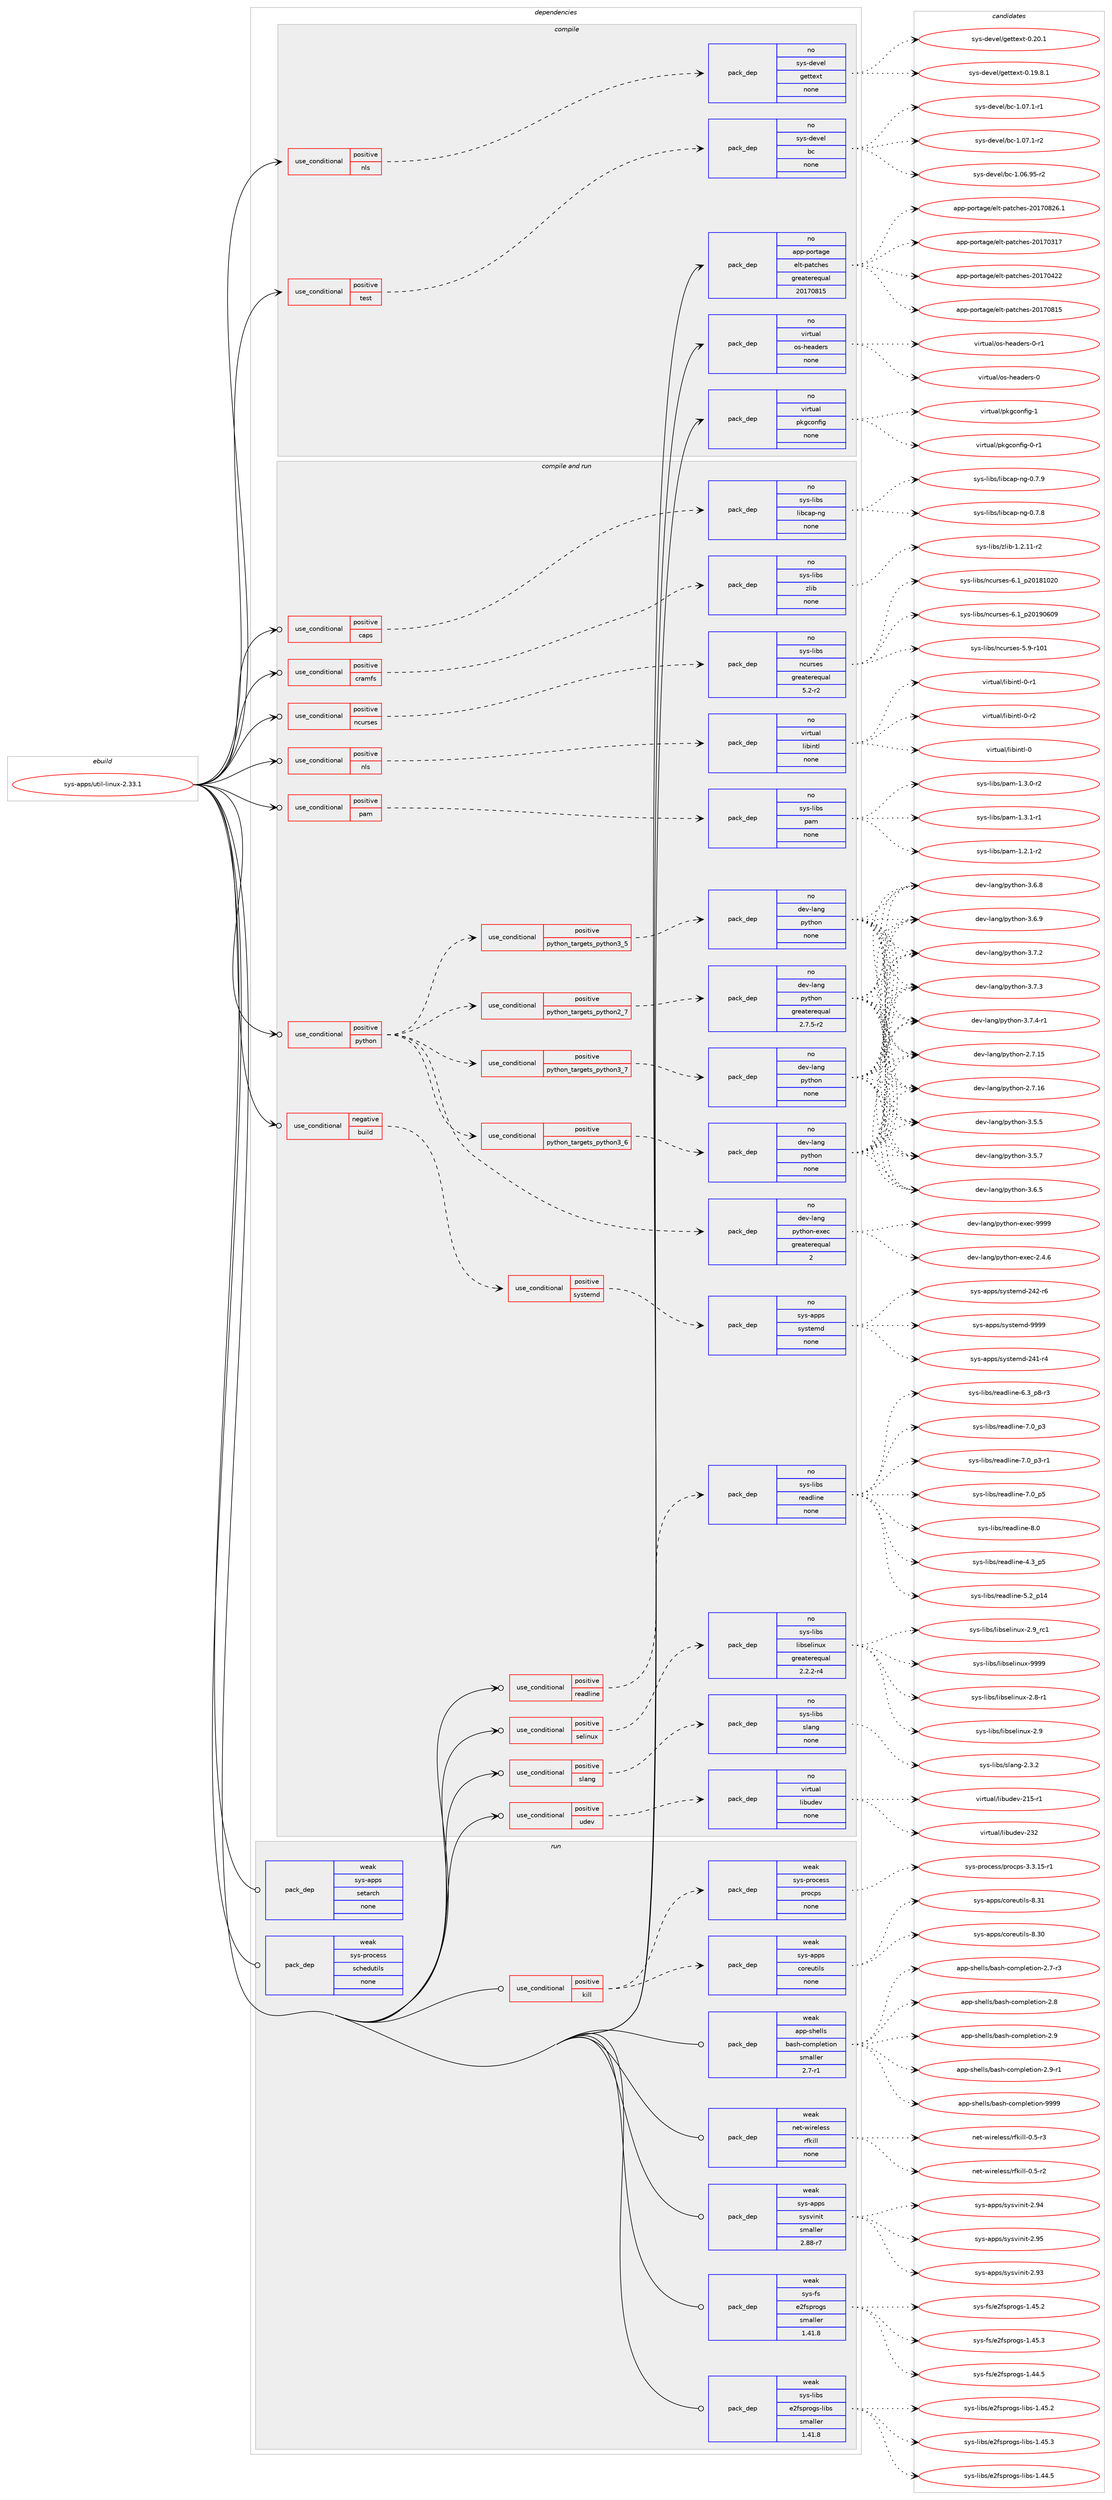 digraph prolog {

# *************
# Graph options
# *************

newrank=true;
concentrate=true;
compound=true;
graph [rankdir=LR,fontname=Helvetica,fontsize=10,ranksep=1.5];#, ranksep=2.5, nodesep=0.2];
edge  [arrowhead=vee];
node  [fontname=Helvetica,fontsize=10];

# **********
# The ebuild
# **********

subgraph cluster_leftcol {
color=gray;
rank=same;
label=<<i>ebuild</i>>;
id [label="sys-apps/util-linux-2.33.1", color=red, width=4, href="../sys-apps/util-linux-2.33.1.svg"];
}

# ****************
# The dependencies
# ****************

subgraph cluster_midcol {
color=gray;
label=<<i>dependencies</i>>;
subgraph cluster_compile {
fillcolor="#eeeeee";
style=filled;
label=<<i>compile</i>>;
subgraph cond265 {
dependency1084 [label=<<TABLE BORDER="0" CELLBORDER="1" CELLSPACING="0" CELLPADDING="4"><TR><TD ROWSPAN="3" CELLPADDING="10">use_conditional</TD></TR><TR><TD>positive</TD></TR><TR><TD>nls</TD></TR></TABLE>>, shape=none, color=red];
subgraph pack806 {
dependency1085 [label=<<TABLE BORDER="0" CELLBORDER="1" CELLSPACING="0" CELLPADDING="4" WIDTH="220"><TR><TD ROWSPAN="6" CELLPADDING="30">pack_dep</TD></TR><TR><TD WIDTH="110">no</TD></TR><TR><TD>sys-devel</TD></TR><TR><TD>gettext</TD></TR><TR><TD>none</TD></TR><TR><TD></TD></TR></TABLE>>, shape=none, color=blue];
}
dependency1084:e -> dependency1085:w [weight=20,style="dashed",arrowhead="vee"];
}
id:e -> dependency1084:w [weight=20,style="solid",arrowhead="vee"];
subgraph cond266 {
dependency1086 [label=<<TABLE BORDER="0" CELLBORDER="1" CELLSPACING="0" CELLPADDING="4"><TR><TD ROWSPAN="3" CELLPADDING="10">use_conditional</TD></TR><TR><TD>positive</TD></TR><TR><TD>test</TD></TR></TABLE>>, shape=none, color=red];
subgraph pack807 {
dependency1087 [label=<<TABLE BORDER="0" CELLBORDER="1" CELLSPACING="0" CELLPADDING="4" WIDTH="220"><TR><TD ROWSPAN="6" CELLPADDING="30">pack_dep</TD></TR><TR><TD WIDTH="110">no</TD></TR><TR><TD>sys-devel</TD></TR><TR><TD>bc</TD></TR><TR><TD>none</TD></TR><TR><TD></TD></TR></TABLE>>, shape=none, color=blue];
}
dependency1086:e -> dependency1087:w [weight=20,style="dashed",arrowhead="vee"];
}
id:e -> dependency1086:w [weight=20,style="solid",arrowhead="vee"];
subgraph pack808 {
dependency1088 [label=<<TABLE BORDER="0" CELLBORDER="1" CELLSPACING="0" CELLPADDING="4" WIDTH="220"><TR><TD ROWSPAN="6" CELLPADDING="30">pack_dep</TD></TR><TR><TD WIDTH="110">no</TD></TR><TR><TD>app-portage</TD></TR><TR><TD>elt-patches</TD></TR><TR><TD>greaterequal</TD></TR><TR><TD>20170815</TD></TR></TABLE>>, shape=none, color=blue];
}
id:e -> dependency1088:w [weight=20,style="solid",arrowhead="vee"];
subgraph pack809 {
dependency1089 [label=<<TABLE BORDER="0" CELLBORDER="1" CELLSPACING="0" CELLPADDING="4" WIDTH="220"><TR><TD ROWSPAN="6" CELLPADDING="30">pack_dep</TD></TR><TR><TD WIDTH="110">no</TD></TR><TR><TD>virtual</TD></TR><TR><TD>os-headers</TD></TR><TR><TD>none</TD></TR><TR><TD></TD></TR></TABLE>>, shape=none, color=blue];
}
id:e -> dependency1089:w [weight=20,style="solid",arrowhead="vee"];
subgraph pack810 {
dependency1090 [label=<<TABLE BORDER="0" CELLBORDER="1" CELLSPACING="0" CELLPADDING="4" WIDTH="220"><TR><TD ROWSPAN="6" CELLPADDING="30">pack_dep</TD></TR><TR><TD WIDTH="110">no</TD></TR><TR><TD>virtual</TD></TR><TR><TD>pkgconfig</TD></TR><TR><TD>none</TD></TR><TR><TD></TD></TR></TABLE>>, shape=none, color=blue];
}
id:e -> dependency1090:w [weight=20,style="solid",arrowhead="vee"];
}
subgraph cluster_compileandrun {
fillcolor="#eeeeee";
style=filled;
label=<<i>compile and run</i>>;
subgraph cond267 {
dependency1091 [label=<<TABLE BORDER="0" CELLBORDER="1" CELLSPACING="0" CELLPADDING="4"><TR><TD ROWSPAN="3" CELLPADDING="10">use_conditional</TD></TR><TR><TD>negative</TD></TR><TR><TD>build</TD></TR></TABLE>>, shape=none, color=red];
subgraph cond268 {
dependency1092 [label=<<TABLE BORDER="0" CELLBORDER="1" CELLSPACING="0" CELLPADDING="4"><TR><TD ROWSPAN="3" CELLPADDING="10">use_conditional</TD></TR><TR><TD>positive</TD></TR><TR><TD>systemd</TD></TR></TABLE>>, shape=none, color=red];
subgraph pack811 {
dependency1093 [label=<<TABLE BORDER="0" CELLBORDER="1" CELLSPACING="0" CELLPADDING="4" WIDTH="220"><TR><TD ROWSPAN="6" CELLPADDING="30">pack_dep</TD></TR><TR><TD WIDTH="110">no</TD></TR><TR><TD>sys-apps</TD></TR><TR><TD>systemd</TD></TR><TR><TD>none</TD></TR><TR><TD></TD></TR></TABLE>>, shape=none, color=blue];
}
dependency1092:e -> dependency1093:w [weight=20,style="dashed",arrowhead="vee"];
}
dependency1091:e -> dependency1092:w [weight=20,style="dashed",arrowhead="vee"];
}
id:e -> dependency1091:w [weight=20,style="solid",arrowhead="odotvee"];
subgraph cond269 {
dependency1094 [label=<<TABLE BORDER="0" CELLBORDER="1" CELLSPACING="0" CELLPADDING="4"><TR><TD ROWSPAN="3" CELLPADDING="10">use_conditional</TD></TR><TR><TD>positive</TD></TR><TR><TD>caps</TD></TR></TABLE>>, shape=none, color=red];
subgraph pack812 {
dependency1095 [label=<<TABLE BORDER="0" CELLBORDER="1" CELLSPACING="0" CELLPADDING="4" WIDTH="220"><TR><TD ROWSPAN="6" CELLPADDING="30">pack_dep</TD></TR><TR><TD WIDTH="110">no</TD></TR><TR><TD>sys-libs</TD></TR><TR><TD>libcap-ng</TD></TR><TR><TD>none</TD></TR><TR><TD></TD></TR></TABLE>>, shape=none, color=blue];
}
dependency1094:e -> dependency1095:w [weight=20,style="dashed",arrowhead="vee"];
}
id:e -> dependency1094:w [weight=20,style="solid",arrowhead="odotvee"];
subgraph cond270 {
dependency1096 [label=<<TABLE BORDER="0" CELLBORDER="1" CELLSPACING="0" CELLPADDING="4"><TR><TD ROWSPAN="3" CELLPADDING="10">use_conditional</TD></TR><TR><TD>positive</TD></TR><TR><TD>cramfs</TD></TR></TABLE>>, shape=none, color=red];
subgraph pack813 {
dependency1097 [label=<<TABLE BORDER="0" CELLBORDER="1" CELLSPACING="0" CELLPADDING="4" WIDTH="220"><TR><TD ROWSPAN="6" CELLPADDING="30">pack_dep</TD></TR><TR><TD WIDTH="110">no</TD></TR><TR><TD>sys-libs</TD></TR><TR><TD>zlib</TD></TR><TR><TD>none</TD></TR><TR><TD></TD></TR></TABLE>>, shape=none, color=blue];
}
dependency1096:e -> dependency1097:w [weight=20,style="dashed",arrowhead="vee"];
}
id:e -> dependency1096:w [weight=20,style="solid",arrowhead="odotvee"];
subgraph cond271 {
dependency1098 [label=<<TABLE BORDER="0" CELLBORDER="1" CELLSPACING="0" CELLPADDING="4"><TR><TD ROWSPAN="3" CELLPADDING="10">use_conditional</TD></TR><TR><TD>positive</TD></TR><TR><TD>ncurses</TD></TR></TABLE>>, shape=none, color=red];
subgraph pack814 {
dependency1099 [label=<<TABLE BORDER="0" CELLBORDER="1" CELLSPACING="0" CELLPADDING="4" WIDTH="220"><TR><TD ROWSPAN="6" CELLPADDING="30">pack_dep</TD></TR><TR><TD WIDTH="110">no</TD></TR><TR><TD>sys-libs</TD></TR><TR><TD>ncurses</TD></TR><TR><TD>greaterequal</TD></TR><TR><TD>5.2-r2</TD></TR></TABLE>>, shape=none, color=blue];
}
dependency1098:e -> dependency1099:w [weight=20,style="dashed",arrowhead="vee"];
}
id:e -> dependency1098:w [weight=20,style="solid",arrowhead="odotvee"];
subgraph cond272 {
dependency1100 [label=<<TABLE BORDER="0" CELLBORDER="1" CELLSPACING="0" CELLPADDING="4"><TR><TD ROWSPAN="3" CELLPADDING="10">use_conditional</TD></TR><TR><TD>positive</TD></TR><TR><TD>nls</TD></TR></TABLE>>, shape=none, color=red];
subgraph pack815 {
dependency1101 [label=<<TABLE BORDER="0" CELLBORDER="1" CELLSPACING="0" CELLPADDING="4" WIDTH="220"><TR><TD ROWSPAN="6" CELLPADDING="30">pack_dep</TD></TR><TR><TD WIDTH="110">no</TD></TR><TR><TD>virtual</TD></TR><TR><TD>libintl</TD></TR><TR><TD>none</TD></TR><TR><TD></TD></TR></TABLE>>, shape=none, color=blue];
}
dependency1100:e -> dependency1101:w [weight=20,style="dashed",arrowhead="vee"];
}
id:e -> dependency1100:w [weight=20,style="solid",arrowhead="odotvee"];
subgraph cond273 {
dependency1102 [label=<<TABLE BORDER="0" CELLBORDER="1" CELLSPACING="0" CELLPADDING="4"><TR><TD ROWSPAN="3" CELLPADDING="10">use_conditional</TD></TR><TR><TD>positive</TD></TR><TR><TD>pam</TD></TR></TABLE>>, shape=none, color=red];
subgraph pack816 {
dependency1103 [label=<<TABLE BORDER="0" CELLBORDER="1" CELLSPACING="0" CELLPADDING="4" WIDTH="220"><TR><TD ROWSPAN="6" CELLPADDING="30">pack_dep</TD></TR><TR><TD WIDTH="110">no</TD></TR><TR><TD>sys-libs</TD></TR><TR><TD>pam</TD></TR><TR><TD>none</TD></TR><TR><TD></TD></TR></TABLE>>, shape=none, color=blue];
}
dependency1102:e -> dependency1103:w [weight=20,style="dashed",arrowhead="vee"];
}
id:e -> dependency1102:w [weight=20,style="solid",arrowhead="odotvee"];
subgraph cond274 {
dependency1104 [label=<<TABLE BORDER="0" CELLBORDER="1" CELLSPACING="0" CELLPADDING="4"><TR><TD ROWSPAN="3" CELLPADDING="10">use_conditional</TD></TR><TR><TD>positive</TD></TR><TR><TD>python</TD></TR></TABLE>>, shape=none, color=red];
subgraph cond275 {
dependency1105 [label=<<TABLE BORDER="0" CELLBORDER="1" CELLSPACING="0" CELLPADDING="4"><TR><TD ROWSPAN="3" CELLPADDING="10">use_conditional</TD></TR><TR><TD>positive</TD></TR><TR><TD>python_targets_python2_7</TD></TR></TABLE>>, shape=none, color=red];
subgraph pack817 {
dependency1106 [label=<<TABLE BORDER="0" CELLBORDER="1" CELLSPACING="0" CELLPADDING="4" WIDTH="220"><TR><TD ROWSPAN="6" CELLPADDING="30">pack_dep</TD></TR><TR><TD WIDTH="110">no</TD></TR><TR><TD>dev-lang</TD></TR><TR><TD>python</TD></TR><TR><TD>greaterequal</TD></TR><TR><TD>2.7.5-r2</TD></TR></TABLE>>, shape=none, color=blue];
}
dependency1105:e -> dependency1106:w [weight=20,style="dashed",arrowhead="vee"];
}
dependency1104:e -> dependency1105:w [weight=20,style="dashed",arrowhead="vee"];
subgraph cond276 {
dependency1107 [label=<<TABLE BORDER="0" CELLBORDER="1" CELLSPACING="0" CELLPADDING="4"><TR><TD ROWSPAN="3" CELLPADDING="10">use_conditional</TD></TR><TR><TD>positive</TD></TR><TR><TD>python_targets_python3_5</TD></TR></TABLE>>, shape=none, color=red];
subgraph pack818 {
dependency1108 [label=<<TABLE BORDER="0" CELLBORDER="1" CELLSPACING="0" CELLPADDING="4" WIDTH="220"><TR><TD ROWSPAN="6" CELLPADDING="30">pack_dep</TD></TR><TR><TD WIDTH="110">no</TD></TR><TR><TD>dev-lang</TD></TR><TR><TD>python</TD></TR><TR><TD>none</TD></TR><TR><TD></TD></TR></TABLE>>, shape=none, color=blue];
}
dependency1107:e -> dependency1108:w [weight=20,style="dashed",arrowhead="vee"];
}
dependency1104:e -> dependency1107:w [weight=20,style="dashed",arrowhead="vee"];
subgraph cond277 {
dependency1109 [label=<<TABLE BORDER="0" CELLBORDER="1" CELLSPACING="0" CELLPADDING="4"><TR><TD ROWSPAN="3" CELLPADDING="10">use_conditional</TD></TR><TR><TD>positive</TD></TR><TR><TD>python_targets_python3_6</TD></TR></TABLE>>, shape=none, color=red];
subgraph pack819 {
dependency1110 [label=<<TABLE BORDER="0" CELLBORDER="1" CELLSPACING="0" CELLPADDING="4" WIDTH="220"><TR><TD ROWSPAN="6" CELLPADDING="30">pack_dep</TD></TR><TR><TD WIDTH="110">no</TD></TR><TR><TD>dev-lang</TD></TR><TR><TD>python</TD></TR><TR><TD>none</TD></TR><TR><TD></TD></TR></TABLE>>, shape=none, color=blue];
}
dependency1109:e -> dependency1110:w [weight=20,style="dashed",arrowhead="vee"];
}
dependency1104:e -> dependency1109:w [weight=20,style="dashed",arrowhead="vee"];
subgraph cond278 {
dependency1111 [label=<<TABLE BORDER="0" CELLBORDER="1" CELLSPACING="0" CELLPADDING="4"><TR><TD ROWSPAN="3" CELLPADDING="10">use_conditional</TD></TR><TR><TD>positive</TD></TR><TR><TD>python_targets_python3_7</TD></TR></TABLE>>, shape=none, color=red];
subgraph pack820 {
dependency1112 [label=<<TABLE BORDER="0" CELLBORDER="1" CELLSPACING="0" CELLPADDING="4" WIDTH="220"><TR><TD ROWSPAN="6" CELLPADDING="30">pack_dep</TD></TR><TR><TD WIDTH="110">no</TD></TR><TR><TD>dev-lang</TD></TR><TR><TD>python</TD></TR><TR><TD>none</TD></TR><TR><TD></TD></TR></TABLE>>, shape=none, color=blue];
}
dependency1111:e -> dependency1112:w [weight=20,style="dashed",arrowhead="vee"];
}
dependency1104:e -> dependency1111:w [weight=20,style="dashed",arrowhead="vee"];
subgraph pack821 {
dependency1113 [label=<<TABLE BORDER="0" CELLBORDER="1" CELLSPACING="0" CELLPADDING="4" WIDTH="220"><TR><TD ROWSPAN="6" CELLPADDING="30">pack_dep</TD></TR><TR><TD WIDTH="110">no</TD></TR><TR><TD>dev-lang</TD></TR><TR><TD>python-exec</TD></TR><TR><TD>greaterequal</TD></TR><TR><TD>2</TD></TR></TABLE>>, shape=none, color=blue];
}
dependency1104:e -> dependency1113:w [weight=20,style="dashed",arrowhead="vee"];
}
id:e -> dependency1104:w [weight=20,style="solid",arrowhead="odotvee"];
subgraph cond279 {
dependency1114 [label=<<TABLE BORDER="0" CELLBORDER="1" CELLSPACING="0" CELLPADDING="4"><TR><TD ROWSPAN="3" CELLPADDING="10">use_conditional</TD></TR><TR><TD>positive</TD></TR><TR><TD>readline</TD></TR></TABLE>>, shape=none, color=red];
subgraph pack822 {
dependency1115 [label=<<TABLE BORDER="0" CELLBORDER="1" CELLSPACING="0" CELLPADDING="4" WIDTH="220"><TR><TD ROWSPAN="6" CELLPADDING="30">pack_dep</TD></TR><TR><TD WIDTH="110">no</TD></TR><TR><TD>sys-libs</TD></TR><TR><TD>readline</TD></TR><TR><TD>none</TD></TR><TR><TD></TD></TR></TABLE>>, shape=none, color=blue];
}
dependency1114:e -> dependency1115:w [weight=20,style="dashed",arrowhead="vee"];
}
id:e -> dependency1114:w [weight=20,style="solid",arrowhead="odotvee"];
subgraph cond280 {
dependency1116 [label=<<TABLE BORDER="0" CELLBORDER="1" CELLSPACING="0" CELLPADDING="4"><TR><TD ROWSPAN="3" CELLPADDING="10">use_conditional</TD></TR><TR><TD>positive</TD></TR><TR><TD>selinux</TD></TR></TABLE>>, shape=none, color=red];
subgraph pack823 {
dependency1117 [label=<<TABLE BORDER="0" CELLBORDER="1" CELLSPACING="0" CELLPADDING="4" WIDTH="220"><TR><TD ROWSPAN="6" CELLPADDING="30">pack_dep</TD></TR><TR><TD WIDTH="110">no</TD></TR><TR><TD>sys-libs</TD></TR><TR><TD>libselinux</TD></TR><TR><TD>greaterequal</TD></TR><TR><TD>2.2.2-r4</TD></TR></TABLE>>, shape=none, color=blue];
}
dependency1116:e -> dependency1117:w [weight=20,style="dashed",arrowhead="vee"];
}
id:e -> dependency1116:w [weight=20,style="solid",arrowhead="odotvee"];
subgraph cond281 {
dependency1118 [label=<<TABLE BORDER="0" CELLBORDER="1" CELLSPACING="0" CELLPADDING="4"><TR><TD ROWSPAN="3" CELLPADDING="10">use_conditional</TD></TR><TR><TD>positive</TD></TR><TR><TD>slang</TD></TR></TABLE>>, shape=none, color=red];
subgraph pack824 {
dependency1119 [label=<<TABLE BORDER="0" CELLBORDER="1" CELLSPACING="0" CELLPADDING="4" WIDTH="220"><TR><TD ROWSPAN="6" CELLPADDING="30">pack_dep</TD></TR><TR><TD WIDTH="110">no</TD></TR><TR><TD>sys-libs</TD></TR><TR><TD>slang</TD></TR><TR><TD>none</TD></TR><TR><TD></TD></TR></TABLE>>, shape=none, color=blue];
}
dependency1118:e -> dependency1119:w [weight=20,style="dashed",arrowhead="vee"];
}
id:e -> dependency1118:w [weight=20,style="solid",arrowhead="odotvee"];
subgraph cond282 {
dependency1120 [label=<<TABLE BORDER="0" CELLBORDER="1" CELLSPACING="0" CELLPADDING="4"><TR><TD ROWSPAN="3" CELLPADDING="10">use_conditional</TD></TR><TR><TD>positive</TD></TR><TR><TD>udev</TD></TR></TABLE>>, shape=none, color=red];
subgraph pack825 {
dependency1121 [label=<<TABLE BORDER="0" CELLBORDER="1" CELLSPACING="0" CELLPADDING="4" WIDTH="220"><TR><TD ROWSPAN="6" CELLPADDING="30">pack_dep</TD></TR><TR><TD WIDTH="110">no</TD></TR><TR><TD>virtual</TD></TR><TR><TD>libudev</TD></TR><TR><TD>none</TD></TR><TR><TD></TD></TR></TABLE>>, shape=none, color=blue];
}
dependency1120:e -> dependency1121:w [weight=20,style="dashed",arrowhead="vee"];
}
id:e -> dependency1120:w [weight=20,style="solid",arrowhead="odotvee"];
}
subgraph cluster_run {
fillcolor="#eeeeee";
style=filled;
label=<<i>run</i>>;
subgraph cond283 {
dependency1122 [label=<<TABLE BORDER="0" CELLBORDER="1" CELLSPACING="0" CELLPADDING="4"><TR><TD ROWSPAN="3" CELLPADDING="10">use_conditional</TD></TR><TR><TD>positive</TD></TR><TR><TD>kill</TD></TR></TABLE>>, shape=none, color=red];
subgraph pack826 {
dependency1123 [label=<<TABLE BORDER="0" CELLBORDER="1" CELLSPACING="0" CELLPADDING="4" WIDTH="220"><TR><TD ROWSPAN="6" CELLPADDING="30">pack_dep</TD></TR><TR><TD WIDTH="110">weak</TD></TR><TR><TD>sys-apps</TD></TR><TR><TD>coreutils</TD></TR><TR><TD>none</TD></TR><TR><TD></TD></TR></TABLE>>, shape=none, color=blue];
}
dependency1122:e -> dependency1123:w [weight=20,style="dashed",arrowhead="vee"];
subgraph pack827 {
dependency1124 [label=<<TABLE BORDER="0" CELLBORDER="1" CELLSPACING="0" CELLPADDING="4" WIDTH="220"><TR><TD ROWSPAN="6" CELLPADDING="30">pack_dep</TD></TR><TR><TD WIDTH="110">weak</TD></TR><TR><TD>sys-process</TD></TR><TR><TD>procps</TD></TR><TR><TD>none</TD></TR><TR><TD></TD></TR></TABLE>>, shape=none, color=blue];
}
dependency1122:e -> dependency1124:w [weight=20,style="dashed",arrowhead="vee"];
}
id:e -> dependency1122:w [weight=20,style="solid",arrowhead="odot"];
subgraph pack828 {
dependency1125 [label=<<TABLE BORDER="0" CELLBORDER="1" CELLSPACING="0" CELLPADDING="4" WIDTH="220"><TR><TD ROWSPAN="6" CELLPADDING="30">pack_dep</TD></TR><TR><TD WIDTH="110">weak</TD></TR><TR><TD>app-shells</TD></TR><TR><TD>bash-completion</TD></TR><TR><TD>smaller</TD></TR><TR><TD>2.7-r1</TD></TR></TABLE>>, shape=none, color=blue];
}
id:e -> dependency1125:w [weight=20,style="solid",arrowhead="odot"];
subgraph pack829 {
dependency1126 [label=<<TABLE BORDER="0" CELLBORDER="1" CELLSPACING="0" CELLPADDING="4" WIDTH="220"><TR><TD ROWSPAN="6" CELLPADDING="30">pack_dep</TD></TR><TR><TD WIDTH="110">weak</TD></TR><TR><TD>net-wireless</TD></TR><TR><TD>rfkill</TD></TR><TR><TD>none</TD></TR><TR><TD></TD></TR></TABLE>>, shape=none, color=blue];
}
id:e -> dependency1126:w [weight=20,style="solid",arrowhead="odot"];
subgraph pack830 {
dependency1127 [label=<<TABLE BORDER="0" CELLBORDER="1" CELLSPACING="0" CELLPADDING="4" WIDTH="220"><TR><TD ROWSPAN="6" CELLPADDING="30">pack_dep</TD></TR><TR><TD WIDTH="110">weak</TD></TR><TR><TD>sys-apps</TD></TR><TR><TD>setarch</TD></TR><TR><TD>none</TD></TR><TR><TD></TD></TR></TABLE>>, shape=none, color=blue];
}
id:e -> dependency1127:w [weight=20,style="solid",arrowhead="odot"];
subgraph pack831 {
dependency1128 [label=<<TABLE BORDER="0" CELLBORDER="1" CELLSPACING="0" CELLPADDING="4" WIDTH="220"><TR><TD ROWSPAN="6" CELLPADDING="30">pack_dep</TD></TR><TR><TD WIDTH="110">weak</TD></TR><TR><TD>sys-apps</TD></TR><TR><TD>sysvinit</TD></TR><TR><TD>smaller</TD></TR><TR><TD>2.88-r7</TD></TR></TABLE>>, shape=none, color=blue];
}
id:e -> dependency1128:w [weight=20,style="solid",arrowhead="odot"];
subgraph pack832 {
dependency1129 [label=<<TABLE BORDER="0" CELLBORDER="1" CELLSPACING="0" CELLPADDING="4" WIDTH="220"><TR><TD ROWSPAN="6" CELLPADDING="30">pack_dep</TD></TR><TR><TD WIDTH="110">weak</TD></TR><TR><TD>sys-fs</TD></TR><TR><TD>e2fsprogs</TD></TR><TR><TD>smaller</TD></TR><TR><TD>1.41.8</TD></TR></TABLE>>, shape=none, color=blue];
}
id:e -> dependency1129:w [weight=20,style="solid",arrowhead="odot"];
subgraph pack833 {
dependency1130 [label=<<TABLE BORDER="0" CELLBORDER="1" CELLSPACING="0" CELLPADDING="4" WIDTH="220"><TR><TD ROWSPAN="6" CELLPADDING="30">pack_dep</TD></TR><TR><TD WIDTH="110">weak</TD></TR><TR><TD>sys-libs</TD></TR><TR><TD>e2fsprogs-libs</TD></TR><TR><TD>smaller</TD></TR><TR><TD>1.41.8</TD></TR></TABLE>>, shape=none, color=blue];
}
id:e -> dependency1130:w [weight=20,style="solid",arrowhead="odot"];
subgraph pack834 {
dependency1131 [label=<<TABLE BORDER="0" CELLBORDER="1" CELLSPACING="0" CELLPADDING="4" WIDTH="220"><TR><TD ROWSPAN="6" CELLPADDING="30">pack_dep</TD></TR><TR><TD WIDTH="110">weak</TD></TR><TR><TD>sys-process</TD></TR><TR><TD>schedutils</TD></TR><TR><TD>none</TD></TR><TR><TD></TD></TR></TABLE>>, shape=none, color=blue];
}
id:e -> dependency1131:w [weight=20,style="solid",arrowhead="odot"];
}
}

# **************
# The candidates
# **************

subgraph cluster_choices {
rank=same;
color=gray;
label=<<i>candidates</i>>;

subgraph choice806 {
color=black;
nodesep=1;
choice1151211154510010111810110847103101116116101120116454846495746564649 [label="sys-devel/gettext-0.19.8.1", color=red, width=4,href="../sys-devel/gettext-0.19.8.1.svg"];
choice115121115451001011181011084710310111611610112011645484650484649 [label="sys-devel/gettext-0.20.1", color=red, width=4,href="../sys-devel/gettext-0.20.1.svg"];
dependency1085:e -> choice1151211154510010111810110847103101116116101120116454846495746564649:w [style=dotted,weight="100"];
dependency1085:e -> choice115121115451001011181011084710310111611610112011645484650484649:w [style=dotted,weight="100"];
}
subgraph choice807 {
color=black;
nodesep=1;
choice1151211154510010111810110847989945494648544657534511450 [label="sys-devel/bc-1.06.95-r2", color=red, width=4,href="../sys-devel/bc-1.06.95-r2.svg"];
choice11512111545100101118101108479899454946485546494511449 [label="sys-devel/bc-1.07.1-r1", color=red, width=4,href="../sys-devel/bc-1.07.1-r1.svg"];
choice11512111545100101118101108479899454946485546494511450 [label="sys-devel/bc-1.07.1-r2", color=red, width=4,href="../sys-devel/bc-1.07.1-r2.svg"];
dependency1087:e -> choice1151211154510010111810110847989945494648544657534511450:w [style=dotted,weight="100"];
dependency1087:e -> choice11512111545100101118101108479899454946485546494511449:w [style=dotted,weight="100"];
dependency1087:e -> choice11512111545100101118101108479899454946485546494511450:w [style=dotted,weight="100"];
}
subgraph choice808 {
color=black;
nodesep=1;
choice97112112451121111141169710310147101108116451129711699104101115455048495548514955 [label="app-portage/elt-patches-20170317", color=red, width=4,href="../app-portage/elt-patches-20170317.svg"];
choice97112112451121111141169710310147101108116451129711699104101115455048495548525050 [label="app-portage/elt-patches-20170422", color=red, width=4,href="../app-portage/elt-patches-20170422.svg"];
choice97112112451121111141169710310147101108116451129711699104101115455048495548564953 [label="app-portage/elt-patches-20170815", color=red, width=4,href="../app-portage/elt-patches-20170815.svg"];
choice971121124511211111411697103101471011081164511297116991041011154550484955485650544649 [label="app-portage/elt-patches-20170826.1", color=red, width=4,href="../app-portage/elt-patches-20170826.1.svg"];
dependency1088:e -> choice97112112451121111141169710310147101108116451129711699104101115455048495548514955:w [style=dotted,weight="100"];
dependency1088:e -> choice97112112451121111141169710310147101108116451129711699104101115455048495548525050:w [style=dotted,weight="100"];
dependency1088:e -> choice97112112451121111141169710310147101108116451129711699104101115455048495548564953:w [style=dotted,weight="100"];
dependency1088:e -> choice971121124511211111411697103101471011081164511297116991041011154550484955485650544649:w [style=dotted,weight="100"];
}
subgraph choice809 {
color=black;
nodesep=1;
choice118105114116117971084711111545104101971001011141154548 [label="virtual/os-headers-0", color=red, width=4,href="../virtual/os-headers-0.svg"];
choice1181051141161179710847111115451041019710010111411545484511449 [label="virtual/os-headers-0-r1", color=red, width=4,href="../virtual/os-headers-0-r1.svg"];
dependency1089:e -> choice118105114116117971084711111545104101971001011141154548:w [style=dotted,weight="100"];
dependency1089:e -> choice1181051141161179710847111115451041019710010111411545484511449:w [style=dotted,weight="100"];
}
subgraph choice810 {
color=black;
nodesep=1;
choice11810511411611797108471121071039911111010210510345484511449 [label="virtual/pkgconfig-0-r1", color=red, width=4,href="../virtual/pkgconfig-0-r1.svg"];
choice1181051141161179710847112107103991111101021051034549 [label="virtual/pkgconfig-1", color=red, width=4,href="../virtual/pkgconfig-1.svg"];
dependency1090:e -> choice11810511411611797108471121071039911111010210510345484511449:w [style=dotted,weight="100"];
dependency1090:e -> choice1181051141161179710847112107103991111101021051034549:w [style=dotted,weight="100"];
}
subgraph choice811 {
color=black;
nodesep=1;
choice115121115459711211211547115121115116101109100455052494511452 [label="sys-apps/systemd-241-r4", color=red, width=4,href="../sys-apps/systemd-241-r4.svg"];
choice115121115459711211211547115121115116101109100455052504511454 [label="sys-apps/systemd-242-r6", color=red, width=4,href="../sys-apps/systemd-242-r6.svg"];
choice1151211154597112112115471151211151161011091004557575757 [label="sys-apps/systemd-9999", color=red, width=4,href="../sys-apps/systemd-9999.svg"];
dependency1093:e -> choice115121115459711211211547115121115116101109100455052494511452:w [style=dotted,weight="100"];
dependency1093:e -> choice115121115459711211211547115121115116101109100455052504511454:w [style=dotted,weight="100"];
dependency1093:e -> choice1151211154597112112115471151211151161011091004557575757:w [style=dotted,weight="100"];
}
subgraph choice812 {
color=black;
nodesep=1;
choice11512111545108105981154710810598999711245110103454846554656 [label="sys-libs/libcap-ng-0.7.8", color=red, width=4,href="../sys-libs/libcap-ng-0.7.8.svg"];
choice11512111545108105981154710810598999711245110103454846554657 [label="sys-libs/libcap-ng-0.7.9", color=red, width=4,href="../sys-libs/libcap-ng-0.7.9.svg"];
dependency1095:e -> choice11512111545108105981154710810598999711245110103454846554656:w [style=dotted,weight="100"];
dependency1095:e -> choice11512111545108105981154710810598999711245110103454846554657:w [style=dotted,weight="100"];
}
subgraph choice813 {
color=black;
nodesep=1;
choice11512111545108105981154712210810598454946504649494511450 [label="sys-libs/zlib-1.2.11-r2", color=red, width=4,href="../sys-libs/zlib-1.2.11-r2.svg"];
dependency1097:e -> choice11512111545108105981154712210810598454946504649494511450:w [style=dotted,weight="100"];
}
subgraph choice814 {
color=black;
nodesep=1;
choice115121115451081059811547110991171141151011154553465745114494849 [label="sys-libs/ncurses-5.9-r101", color=red, width=4,href="../sys-libs/ncurses-5.9-r101.svg"];
choice1151211154510810598115471109911711411510111545544649951125048495649485048 [label="sys-libs/ncurses-6.1_p20181020", color=red, width=4,href="../sys-libs/ncurses-6.1_p20181020.svg"];
choice1151211154510810598115471109911711411510111545544649951125048495748544857 [label="sys-libs/ncurses-6.1_p20190609", color=red, width=4,href="../sys-libs/ncurses-6.1_p20190609.svg"];
dependency1099:e -> choice115121115451081059811547110991171141151011154553465745114494849:w [style=dotted,weight="100"];
dependency1099:e -> choice1151211154510810598115471109911711411510111545544649951125048495649485048:w [style=dotted,weight="100"];
dependency1099:e -> choice1151211154510810598115471109911711411510111545544649951125048495748544857:w [style=dotted,weight="100"];
}
subgraph choice815 {
color=black;
nodesep=1;
choice1181051141161179710847108105981051101161084548 [label="virtual/libintl-0", color=red, width=4,href="../virtual/libintl-0.svg"];
choice11810511411611797108471081059810511011610845484511449 [label="virtual/libintl-0-r1", color=red, width=4,href="../virtual/libintl-0-r1.svg"];
choice11810511411611797108471081059810511011610845484511450 [label="virtual/libintl-0-r2", color=red, width=4,href="../virtual/libintl-0-r2.svg"];
dependency1101:e -> choice1181051141161179710847108105981051101161084548:w [style=dotted,weight="100"];
dependency1101:e -> choice11810511411611797108471081059810511011610845484511449:w [style=dotted,weight="100"];
dependency1101:e -> choice11810511411611797108471081059810511011610845484511450:w [style=dotted,weight="100"];
}
subgraph choice816 {
color=black;
nodesep=1;
choice115121115451081059811547112971094549465046494511450 [label="sys-libs/pam-1.2.1-r2", color=red, width=4,href="../sys-libs/pam-1.2.1-r2.svg"];
choice115121115451081059811547112971094549465146484511450 [label="sys-libs/pam-1.3.0-r2", color=red, width=4,href="../sys-libs/pam-1.3.0-r2.svg"];
choice115121115451081059811547112971094549465146494511449 [label="sys-libs/pam-1.3.1-r1", color=red, width=4,href="../sys-libs/pam-1.3.1-r1.svg"];
dependency1103:e -> choice115121115451081059811547112971094549465046494511450:w [style=dotted,weight="100"];
dependency1103:e -> choice115121115451081059811547112971094549465146484511450:w [style=dotted,weight="100"];
dependency1103:e -> choice115121115451081059811547112971094549465146494511449:w [style=dotted,weight="100"];
}
subgraph choice817 {
color=black;
nodesep=1;
choice10010111845108971101034711212111610411111045504655464953 [label="dev-lang/python-2.7.15", color=red, width=4,href="../dev-lang/python-2.7.15.svg"];
choice10010111845108971101034711212111610411111045504655464954 [label="dev-lang/python-2.7.16", color=red, width=4,href="../dev-lang/python-2.7.16.svg"];
choice100101118451089711010347112121116104111110455146534653 [label="dev-lang/python-3.5.5", color=red, width=4,href="../dev-lang/python-3.5.5.svg"];
choice100101118451089711010347112121116104111110455146534655 [label="dev-lang/python-3.5.7", color=red, width=4,href="../dev-lang/python-3.5.7.svg"];
choice100101118451089711010347112121116104111110455146544653 [label="dev-lang/python-3.6.5", color=red, width=4,href="../dev-lang/python-3.6.5.svg"];
choice100101118451089711010347112121116104111110455146544656 [label="dev-lang/python-3.6.8", color=red, width=4,href="../dev-lang/python-3.6.8.svg"];
choice100101118451089711010347112121116104111110455146544657 [label="dev-lang/python-3.6.9", color=red, width=4,href="../dev-lang/python-3.6.9.svg"];
choice100101118451089711010347112121116104111110455146554650 [label="dev-lang/python-3.7.2", color=red, width=4,href="../dev-lang/python-3.7.2.svg"];
choice100101118451089711010347112121116104111110455146554651 [label="dev-lang/python-3.7.3", color=red, width=4,href="../dev-lang/python-3.7.3.svg"];
choice1001011184510897110103471121211161041111104551465546524511449 [label="dev-lang/python-3.7.4-r1", color=red, width=4,href="../dev-lang/python-3.7.4-r1.svg"];
dependency1106:e -> choice10010111845108971101034711212111610411111045504655464953:w [style=dotted,weight="100"];
dependency1106:e -> choice10010111845108971101034711212111610411111045504655464954:w [style=dotted,weight="100"];
dependency1106:e -> choice100101118451089711010347112121116104111110455146534653:w [style=dotted,weight="100"];
dependency1106:e -> choice100101118451089711010347112121116104111110455146534655:w [style=dotted,weight="100"];
dependency1106:e -> choice100101118451089711010347112121116104111110455146544653:w [style=dotted,weight="100"];
dependency1106:e -> choice100101118451089711010347112121116104111110455146544656:w [style=dotted,weight="100"];
dependency1106:e -> choice100101118451089711010347112121116104111110455146544657:w [style=dotted,weight="100"];
dependency1106:e -> choice100101118451089711010347112121116104111110455146554650:w [style=dotted,weight="100"];
dependency1106:e -> choice100101118451089711010347112121116104111110455146554651:w [style=dotted,weight="100"];
dependency1106:e -> choice1001011184510897110103471121211161041111104551465546524511449:w [style=dotted,weight="100"];
}
subgraph choice818 {
color=black;
nodesep=1;
choice10010111845108971101034711212111610411111045504655464953 [label="dev-lang/python-2.7.15", color=red, width=4,href="../dev-lang/python-2.7.15.svg"];
choice10010111845108971101034711212111610411111045504655464954 [label="dev-lang/python-2.7.16", color=red, width=4,href="../dev-lang/python-2.7.16.svg"];
choice100101118451089711010347112121116104111110455146534653 [label="dev-lang/python-3.5.5", color=red, width=4,href="../dev-lang/python-3.5.5.svg"];
choice100101118451089711010347112121116104111110455146534655 [label="dev-lang/python-3.5.7", color=red, width=4,href="../dev-lang/python-3.5.7.svg"];
choice100101118451089711010347112121116104111110455146544653 [label="dev-lang/python-3.6.5", color=red, width=4,href="../dev-lang/python-3.6.5.svg"];
choice100101118451089711010347112121116104111110455146544656 [label="dev-lang/python-3.6.8", color=red, width=4,href="../dev-lang/python-3.6.8.svg"];
choice100101118451089711010347112121116104111110455146544657 [label="dev-lang/python-3.6.9", color=red, width=4,href="../dev-lang/python-3.6.9.svg"];
choice100101118451089711010347112121116104111110455146554650 [label="dev-lang/python-3.7.2", color=red, width=4,href="../dev-lang/python-3.7.2.svg"];
choice100101118451089711010347112121116104111110455146554651 [label="dev-lang/python-3.7.3", color=red, width=4,href="../dev-lang/python-3.7.3.svg"];
choice1001011184510897110103471121211161041111104551465546524511449 [label="dev-lang/python-3.7.4-r1", color=red, width=4,href="../dev-lang/python-3.7.4-r1.svg"];
dependency1108:e -> choice10010111845108971101034711212111610411111045504655464953:w [style=dotted,weight="100"];
dependency1108:e -> choice10010111845108971101034711212111610411111045504655464954:w [style=dotted,weight="100"];
dependency1108:e -> choice100101118451089711010347112121116104111110455146534653:w [style=dotted,weight="100"];
dependency1108:e -> choice100101118451089711010347112121116104111110455146534655:w [style=dotted,weight="100"];
dependency1108:e -> choice100101118451089711010347112121116104111110455146544653:w [style=dotted,weight="100"];
dependency1108:e -> choice100101118451089711010347112121116104111110455146544656:w [style=dotted,weight="100"];
dependency1108:e -> choice100101118451089711010347112121116104111110455146544657:w [style=dotted,weight="100"];
dependency1108:e -> choice100101118451089711010347112121116104111110455146554650:w [style=dotted,weight="100"];
dependency1108:e -> choice100101118451089711010347112121116104111110455146554651:w [style=dotted,weight="100"];
dependency1108:e -> choice1001011184510897110103471121211161041111104551465546524511449:w [style=dotted,weight="100"];
}
subgraph choice819 {
color=black;
nodesep=1;
choice10010111845108971101034711212111610411111045504655464953 [label="dev-lang/python-2.7.15", color=red, width=4,href="../dev-lang/python-2.7.15.svg"];
choice10010111845108971101034711212111610411111045504655464954 [label="dev-lang/python-2.7.16", color=red, width=4,href="../dev-lang/python-2.7.16.svg"];
choice100101118451089711010347112121116104111110455146534653 [label="dev-lang/python-3.5.5", color=red, width=4,href="../dev-lang/python-3.5.5.svg"];
choice100101118451089711010347112121116104111110455146534655 [label="dev-lang/python-3.5.7", color=red, width=4,href="../dev-lang/python-3.5.7.svg"];
choice100101118451089711010347112121116104111110455146544653 [label="dev-lang/python-3.6.5", color=red, width=4,href="../dev-lang/python-3.6.5.svg"];
choice100101118451089711010347112121116104111110455146544656 [label="dev-lang/python-3.6.8", color=red, width=4,href="../dev-lang/python-3.6.8.svg"];
choice100101118451089711010347112121116104111110455146544657 [label="dev-lang/python-3.6.9", color=red, width=4,href="../dev-lang/python-3.6.9.svg"];
choice100101118451089711010347112121116104111110455146554650 [label="dev-lang/python-3.7.2", color=red, width=4,href="../dev-lang/python-3.7.2.svg"];
choice100101118451089711010347112121116104111110455146554651 [label="dev-lang/python-3.7.3", color=red, width=4,href="../dev-lang/python-3.7.3.svg"];
choice1001011184510897110103471121211161041111104551465546524511449 [label="dev-lang/python-3.7.4-r1", color=red, width=4,href="../dev-lang/python-3.7.4-r1.svg"];
dependency1110:e -> choice10010111845108971101034711212111610411111045504655464953:w [style=dotted,weight="100"];
dependency1110:e -> choice10010111845108971101034711212111610411111045504655464954:w [style=dotted,weight="100"];
dependency1110:e -> choice100101118451089711010347112121116104111110455146534653:w [style=dotted,weight="100"];
dependency1110:e -> choice100101118451089711010347112121116104111110455146534655:w [style=dotted,weight="100"];
dependency1110:e -> choice100101118451089711010347112121116104111110455146544653:w [style=dotted,weight="100"];
dependency1110:e -> choice100101118451089711010347112121116104111110455146544656:w [style=dotted,weight="100"];
dependency1110:e -> choice100101118451089711010347112121116104111110455146544657:w [style=dotted,weight="100"];
dependency1110:e -> choice100101118451089711010347112121116104111110455146554650:w [style=dotted,weight="100"];
dependency1110:e -> choice100101118451089711010347112121116104111110455146554651:w [style=dotted,weight="100"];
dependency1110:e -> choice1001011184510897110103471121211161041111104551465546524511449:w [style=dotted,weight="100"];
}
subgraph choice820 {
color=black;
nodesep=1;
choice10010111845108971101034711212111610411111045504655464953 [label="dev-lang/python-2.7.15", color=red, width=4,href="../dev-lang/python-2.7.15.svg"];
choice10010111845108971101034711212111610411111045504655464954 [label="dev-lang/python-2.7.16", color=red, width=4,href="../dev-lang/python-2.7.16.svg"];
choice100101118451089711010347112121116104111110455146534653 [label="dev-lang/python-3.5.5", color=red, width=4,href="../dev-lang/python-3.5.5.svg"];
choice100101118451089711010347112121116104111110455146534655 [label="dev-lang/python-3.5.7", color=red, width=4,href="../dev-lang/python-3.5.7.svg"];
choice100101118451089711010347112121116104111110455146544653 [label="dev-lang/python-3.6.5", color=red, width=4,href="../dev-lang/python-3.6.5.svg"];
choice100101118451089711010347112121116104111110455146544656 [label="dev-lang/python-3.6.8", color=red, width=4,href="../dev-lang/python-3.6.8.svg"];
choice100101118451089711010347112121116104111110455146544657 [label="dev-lang/python-3.6.9", color=red, width=4,href="../dev-lang/python-3.6.9.svg"];
choice100101118451089711010347112121116104111110455146554650 [label="dev-lang/python-3.7.2", color=red, width=4,href="../dev-lang/python-3.7.2.svg"];
choice100101118451089711010347112121116104111110455146554651 [label="dev-lang/python-3.7.3", color=red, width=4,href="../dev-lang/python-3.7.3.svg"];
choice1001011184510897110103471121211161041111104551465546524511449 [label="dev-lang/python-3.7.4-r1", color=red, width=4,href="../dev-lang/python-3.7.4-r1.svg"];
dependency1112:e -> choice10010111845108971101034711212111610411111045504655464953:w [style=dotted,weight="100"];
dependency1112:e -> choice10010111845108971101034711212111610411111045504655464954:w [style=dotted,weight="100"];
dependency1112:e -> choice100101118451089711010347112121116104111110455146534653:w [style=dotted,weight="100"];
dependency1112:e -> choice100101118451089711010347112121116104111110455146534655:w [style=dotted,weight="100"];
dependency1112:e -> choice100101118451089711010347112121116104111110455146544653:w [style=dotted,weight="100"];
dependency1112:e -> choice100101118451089711010347112121116104111110455146544656:w [style=dotted,weight="100"];
dependency1112:e -> choice100101118451089711010347112121116104111110455146544657:w [style=dotted,weight="100"];
dependency1112:e -> choice100101118451089711010347112121116104111110455146554650:w [style=dotted,weight="100"];
dependency1112:e -> choice100101118451089711010347112121116104111110455146554651:w [style=dotted,weight="100"];
dependency1112:e -> choice1001011184510897110103471121211161041111104551465546524511449:w [style=dotted,weight="100"];
}
subgraph choice821 {
color=black;
nodesep=1;
choice1001011184510897110103471121211161041111104510112010199455046524654 [label="dev-lang/python-exec-2.4.6", color=red, width=4,href="../dev-lang/python-exec-2.4.6.svg"];
choice10010111845108971101034711212111610411111045101120101994557575757 [label="dev-lang/python-exec-9999", color=red, width=4,href="../dev-lang/python-exec-9999.svg"];
dependency1113:e -> choice1001011184510897110103471121211161041111104510112010199455046524654:w [style=dotted,weight="100"];
dependency1113:e -> choice10010111845108971101034711212111610411111045101120101994557575757:w [style=dotted,weight="100"];
}
subgraph choice822 {
color=black;
nodesep=1;
choice11512111545108105981154711410197100108105110101455246519511253 [label="sys-libs/readline-4.3_p5", color=red, width=4,href="../sys-libs/readline-4.3_p5.svg"];
choice1151211154510810598115471141019710010810511010145534650951124952 [label="sys-libs/readline-5.2_p14", color=red, width=4,href="../sys-libs/readline-5.2_p14.svg"];
choice115121115451081059811547114101971001081051101014554465195112564511451 [label="sys-libs/readline-6.3_p8-r3", color=red, width=4,href="../sys-libs/readline-6.3_p8-r3.svg"];
choice11512111545108105981154711410197100108105110101455546489511251 [label="sys-libs/readline-7.0_p3", color=red, width=4,href="../sys-libs/readline-7.0_p3.svg"];
choice115121115451081059811547114101971001081051101014555464895112514511449 [label="sys-libs/readline-7.0_p3-r1", color=red, width=4,href="../sys-libs/readline-7.0_p3-r1.svg"];
choice11512111545108105981154711410197100108105110101455546489511253 [label="sys-libs/readline-7.0_p5", color=red, width=4,href="../sys-libs/readline-7.0_p5.svg"];
choice1151211154510810598115471141019710010810511010145564648 [label="sys-libs/readline-8.0", color=red, width=4,href="../sys-libs/readline-8.0.svg"];
dependency1115:e -> choice11512111545108105981154711410197100108105110101455246519511253:w [style=dotted,weight="100"];
dependency1115:e -> choice1151211154510810598115471141019710010810511010145534650951124952:w [style=dotted,weight="100"];
dependency1115:e -> choice115121115451081059811547114101971001081051101014554465195112564511451:w [style=dotted,weight="100"];
dependency1115:e -> choice11512111545108105981154711410197100108105110101455546489511251:w [style=dotted,weight="100"];
dependency1115:e -> choice115121115451081059811547114101971001081051101014555464895112514511449:w [style=dotted,weight="100"];
dependency1115:e -> choice11512111545108105981154711410197100108105110101455546489511253:w [style=dotted,weight="100"];
dependency1115:e -> choice1151211154510810598115471141019710010810511010145564648:w [style=dotted,weight="100"];
}
subgraph choice823 {
color=black;
nodesep=1;
choice11512111545108105981154710810598115101108105110117120455046564511449 [label="sys-libs/libselinux-2.8-r1", color=red, width=4,href="../sys-libs/libselinux-2.8-r1.svg"];
choice1151211154510810598115471081059811510110810511011712045504657 [label="sys-libs/libselinux-2.9", color=red, width=4,href="../sys-libs/libselinux-2.9.svg"];
choice1151211154510810598115471081059811510110810511011712045504657951149949 [label="sys-libs/libselinux-2.9_rc1", color=red, width=4,href="../sys-libs/libselinux-2.9_rc1.svg"];
choice115121115451081059811547108105981151011081051101171204557575757 [label="sys-libs/libselinux-9999", color=red, width=4,href="../sys-libs/libselinux-9999.svg"];
dependency1117:e -> choice11512111545108105981154710810598115101108105110117120455046564511449:w [style=dotted,weight="100"];
dependency1117:e -> choice1151211154510810598115471081059811510110810511011712045504657:w [style=dotted,weight="100"];
dependency1117:e -> choice1151211154510810598115471081059811510110810511011712045504657951149949:w [style=dotted,weight="100"];
dependency1117:e -> choice115121115451081059811547108105981151011081051101171204557575757:w [style=dotted,weight="100"];
}
subgraph choice824 {
color=black;
nodesep=1;
choice11512111545108105981154711510897110103455046514650 [label="sys-libs/slang-2.3.2", color=red, width=4,href="../sys-libs/slang-2.3.2.svg"];
dependency1119:e -> choice11512111545108105981154711510897110103455046514650:w [style=dotted,weight="100"];
}
subgraph choice825 {
color=black;
nodesep=1;
choice118105114116117971084710810598117100101118455049534511449 [label="virtual/libudev-215-r1", color=red, width=4,href="../virtual/libudev-215-r1.svg"];
choice11810511411611797108471081059811710010111845505150 [label="virtual/libudev-232", color=red, width=4,href="../virtual/libudev-232.svg"];
dependency1121:e -> choice118105114116117971084710810598117100101118455049534511449:w [style=dotted,weight="100"];
dependency1121:e -> choice11810511411611797108471081059811710010111845505150:w [style=dotted,weight="100"];
}
subgraph choice826 {
color=black;
nodesep=1;
choice115121115459711211211547991111141011171161051081154556465148 [label="sys-apps/coreutils-8.30", color=red, width=4,href="../sys-apps/coreutils-8.30.svg"];
choice115121115459711211211547991111141011171161051081154556465149 [label="sys-apps/coreutils-8.31", color=red, width=4,href="../sys-apps/coreutils-8.31.svg"];
dependency1123:e -> choice115121115459711211211547991111141011171161051081154556465148:w [style=dotted,weight="100"];
dependency1123:e -> choice115121115459711211211547991111141011171161051081154556465149:w [style=dotted,weight="100"];
}
subgraph choice827 {
color=black;
nodesep=1;
choice11512111545112114111991011151154711211411199112115455146514649534511449 [label="sys-process/procps-3.3.15-r1", color=red, width=4,href="../sys-process/procps-3.3.15-r1.svg"];
dependency1124:e -> choice11512111545112114111991011151154711211411199112115455146514649534511449:w [style=dotted,weight="100"];
}
subgraph choice828 {
color=black;
nodesep=1;
choice97112112451151041011081081154798971151044599111109112108101116105111110455046554511451 [label="app-shells/bash-completion-2.7-r3", color=red, width=4,href="../app-shells/bash-completion-2.7-r3.svg"];
choice9711211245115104101108108115479897115104459911110911210810111610511111045504656 [label="app-shells/bash-completion-2.8", color=red, width=4,href="../app-shells/bash-completion-2.8.svg"];
choice9711211245115104101108108115479897115104459911110911210810111610511111045504657 [label="app-shells/bash-completion-2.9", color=red, width=4,href="../app-shells/bash-completion-2.9.svg"];
choice97112112451151041011081081154798971151044599111109112108101116105111110455046574511449 [label="app-shells/bash-completion-2.9-r1", color=red, width=4,href="../app-shells/bash-completion-2.9-r1.svg"];
choice971121124511510410110810811547989711510445991111091121081011161051111104557575757 [label="app-shells/bash-completion-9999", color=red, width=4,href="../app-shells/bash-completion-9999.svg"];
dependency1125:e -> choice97112112451151041011081081154798971151044599111109112108101116105111110455046554511451:w [style=dotted,weight="100"];
dependency1125:e -> choice9711211245115104101108108115479897115104459911110911210810111610511111045504656:w [style=dotted,weight="100"];
dependency1125:e -> choice9711211245115104101108108115479897115104459911110911210810111610511111045504657:w [style=dotted,weight="100"];
dependency1125:e -> choice97112112451151041011081081154798971151044599111109112108101116105111110455046574511449:w [style=dotted,weight="100"];
dependency1125:e -> choice971121124511510410110810811547989711510445991111091121081011161051111104557575757:w [style=dotted,weight="100"];
}
subgraph choice829 {
color=black;
nodesep=1;
choice1101011164511910511410110810111511547114102107105108108454846534511450 [label="net-wireless/rfkill-0.5-r2", color=red, width=4,href="../net-wireless/rfkill-0.5-r2.svg"];
choice1101011164511910511410110810111511547114102107105108108454846534511451 [label="net-wireless/rfkill-0.5-r3", color=red, width=4,href="../net-wireless/rfkill-0.5-r3.svg"];
dependency1126:e -> choice1101011164511910511410110810111511547114102107105108108454846534511450:w [style=dotted,weight="100"];
dependency1126:e -> choice1101011164511910511410110810111511547114102107105108108454846534511451:w [style=dotted,weight="100"];
}
subgraph choice830 {
color=black;
nodesep=1;
}
subgraph choice831 {
color=black;
nodesep=1;
choice1151211154597112112115471151211151181051101051164550465751 [label="sys-apps/sysvinit-2.93", color=red, width=4,href="../sys-apps/sysvinit-2.93.svg"];
choice1151211154597112112115471151211151181051101051164550465752 [label="sys-apps/sysvinit-2.94", color=red, width=4,href="../sys-apps/sysvinit-2.94.svg"];
choice1151211154597112112115471151211151181051101051164550465753 [label="sys-apps/sysvinit-2.95", color=red, width=4,href="../sys-apps/sysvinit-2.95.svg"];
dependency1128:e -> choice1151211154597112112115471151211151181051101051164550465751:w [style=dotted,weight="100"];
dependency1128:e -> choice1151211154597112112115471151211151181051101051164550465752:w [style=dotted,weight="100"];
dependency1128:e -> choice1151211154597112112115471151211151181051101051164550465753:w [style=dotted,weight="100"];
}
subgraph choice832 {
color=black;
nodesep=1;
choice11512111545102115471015010211511211411110311545494652524653 [label="sys-fs/e2fsprogs-1.44.5", color=red, width=4,href="../sys-fs/e2fsprogs-1.44.5.svg"];
choice11512111545102115471015010211511211411110311545494652534650 [label="sys-fs/e2fsprogs-1.45.2", color=red, width=4,href="../sys-fs/e2fsprogs-1.45.2.svg"];
choice11512111545102115471015010211511211411110311545494652534651 [label="sys-fs/e2fsprogs-1.45.3", color=red, width=4,href="../sys-fs/e2fsprogs-1.45.3.svg"];
dependency1129:e -> choice11512111545102115471015010211511211411110311545494652524653:w [style=dotted,weight="100"];
dependency1129:e -> choice11512111545102115471015010211511211411110311545494652534650:w [style=dotted,weight="100"];
dependency1129:e -> choice11512111545102115471015010211511211411110311545494652534651:w [style=dotted,weight="100"];
}
subgraph choice833 {
color=black;
nodesep=1;
choice11512111545108105981154710150102115112114111103115451081059811545494652524653 [label="sys-libs/e2fsprogs-libs-1.44.5", color=red, width=4,href="../sys-libs/e2fsprogs-libs-1.44.5.svg"];
choice11512111545108105981154710150102115112114111103115451081059811545494652534650 [label="sys-libs/e2fsprogs-libs-1.45.2", color=red, width=4,href="../sys-libs/e2fsprogs-libs-1.45.2.svg"];
choice11512111545108105981154710150102115112114111103115451081059811545494652534651 [label="sys-libs/e2fsprogs-libs-1.45.3", color=red, width=4,href="../sys-libs/e2fsprogs-libs-1.45.3.svg"];
dependency1130:e -> choice11512111545108105981154710150102115112114111103115451081059811545494652524653:w [style=dotted,weight="100"];
dependency1130:e -> choice11512111545108105981154710150102115112114111103115451081059811545494652534650:w [style=dotted,weight="100"];
dependency1130:e -> choice11512111545108105981154710150102115112114111103115451081059811545494652534651:w [style=dotted,weight="100"];
}
subgraph choice834 {
color=black;
nodesep=1;
}
}

}

